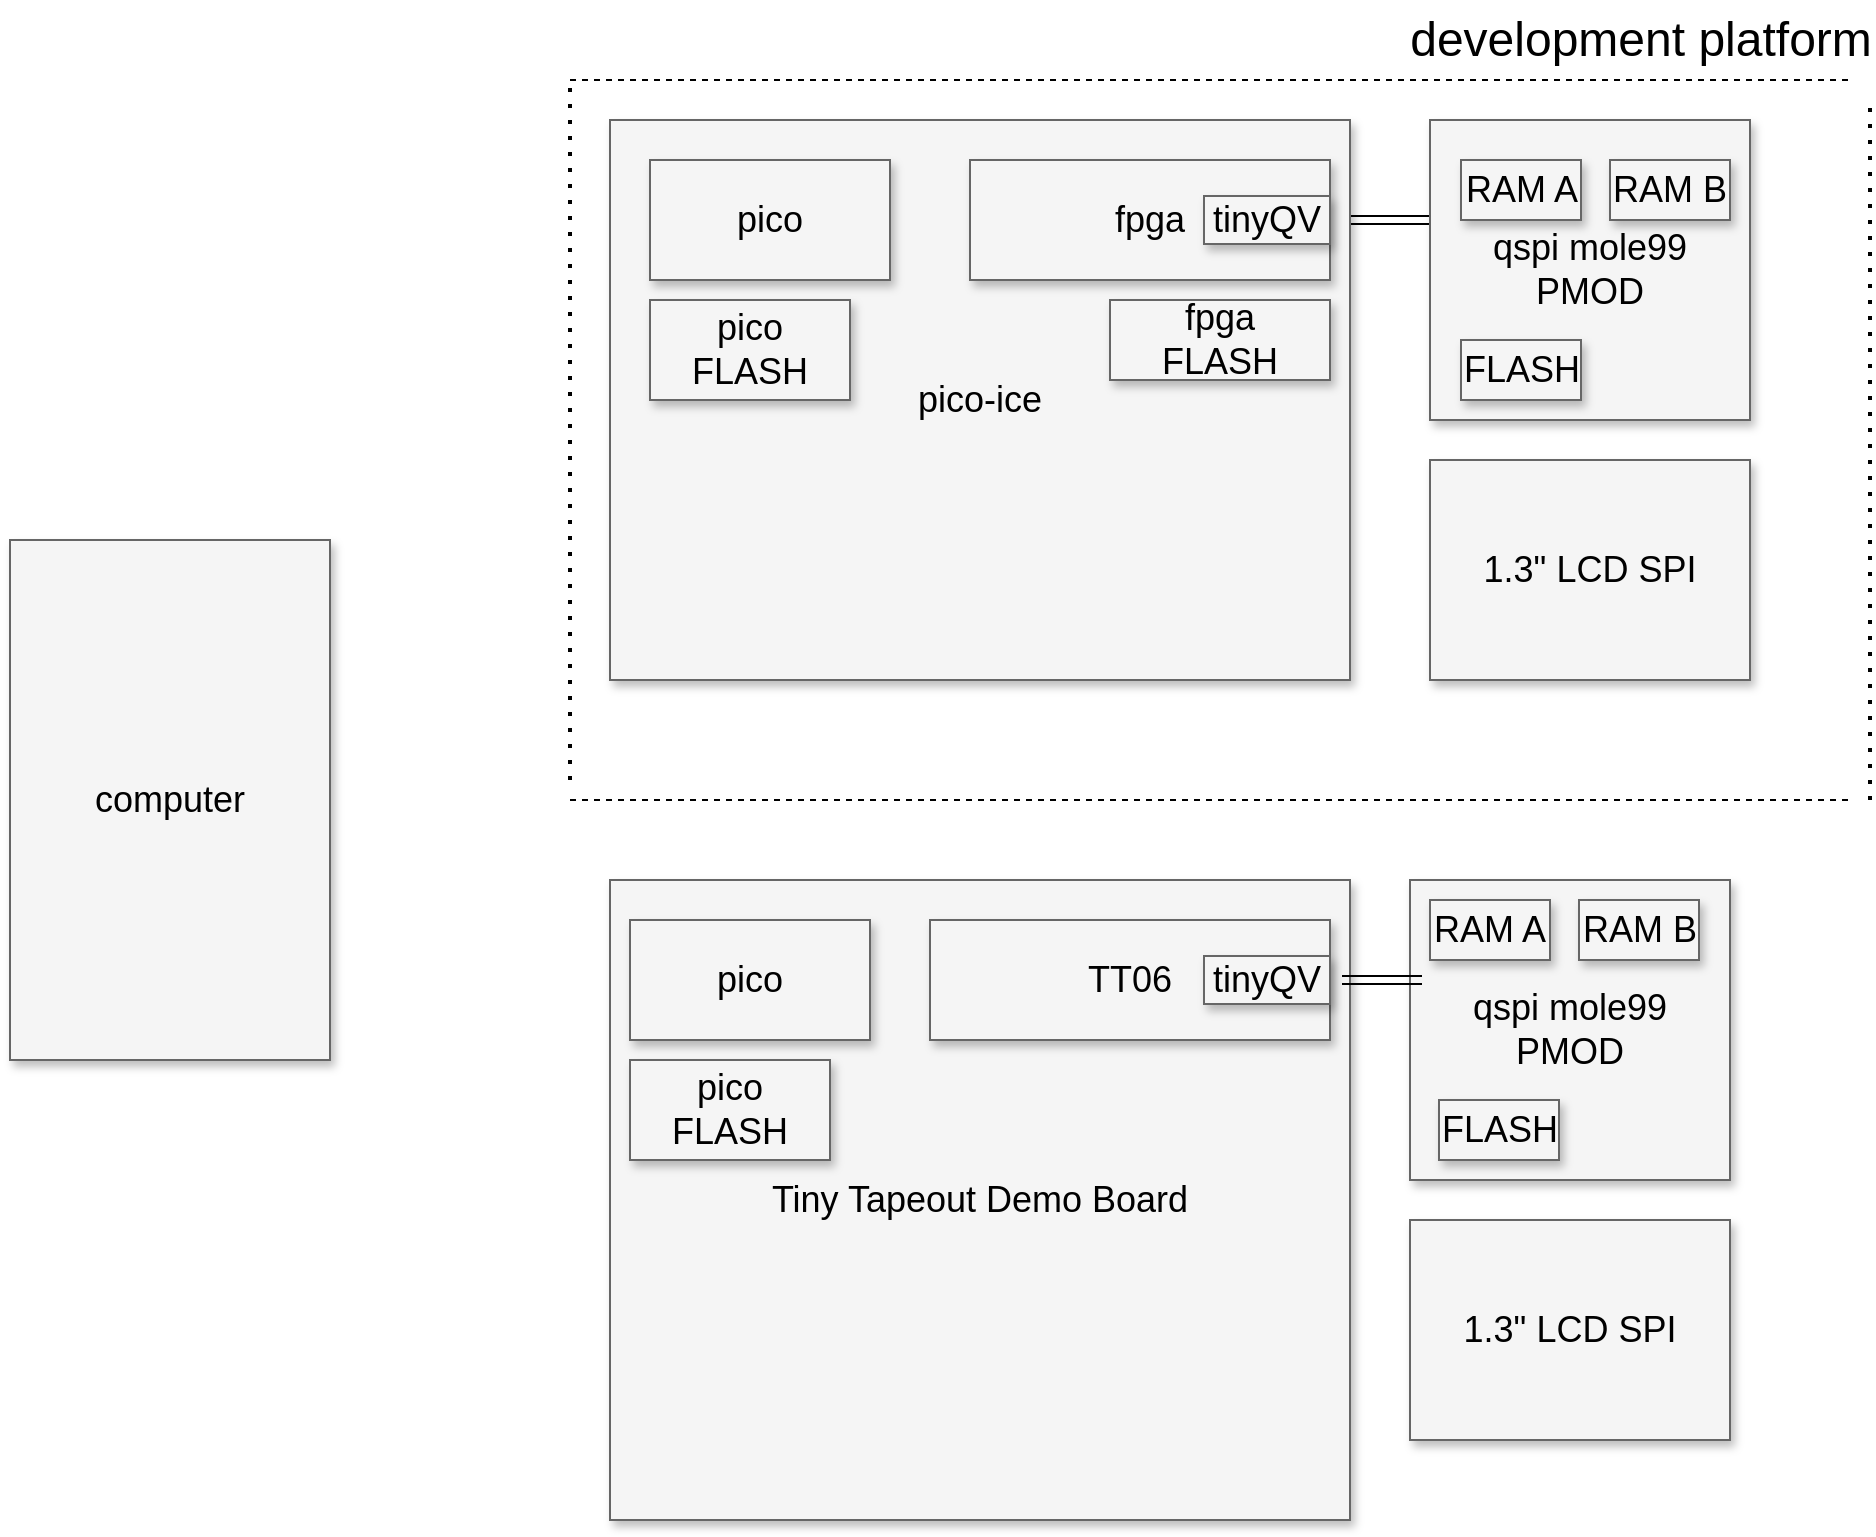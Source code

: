 <mxfile version="24.8.4">
  <diagram name="Page-1" id="90a13364-a465-7bf4-72fc-28e22215d7a0">
    <mxGraphModel dx="1140" dy="1057" grid="1" gridSize="10" guides="1" tooltips="1" connect="1" arrows="1" fold="1" page="1" pageScale="1.5" pageWidth="1169" pageHeight="826" background="none" math="0" shadow="0">
      <root>
        <mxCell id="0" style=";html=1;" />
        <mxCell id="1" style=";html=1;" parent="0" />
        <mxCell id="3a17f1ce550125da-13" style="edgeStyle=elbowEdgeStyle;rounded=0;html=1;startArrow=none;startFill=0;jettySize=auto;orthogonalLoop=1;fontSize=18;elbow=vertical;shape=link;" parent="1" source="3a17f1ce550125da-2" target="3a17f1ce550125da-4" edge="1">
          <mxGeometry relative="1" as="geometry">
            <Array as="points">
              <mxPoint x="1030" y="200" />
            </Array>
          </mxGeometry>
        </mxCell>
        <mxCell id="3a17f1ce550125da-2" value="pico-ice" style="whiteSpace=wrap;html=1;shadow=1;fontSize=18;fillColor=#f5f5f5;strokeColor=#666666;" parent="1" vertex="1">
          <mxGeometry x="640" y="150" width="370" height="280" as="geometry" />
        </mxCell>
        <mxCell id="3a17f1ce550125da-4" value="&lt;div&gt;qspi mole99&lt;br&gt;&lt;/div&gt;&lt;div&gt;PMOD&lt;br&gt;&lt;/div&gt;" style="whiteSpace=wrap;html=1;shadow=1;fontSize=18;fillColor=#f5f5f5;strokeColor=#666666;" parent="1" vertex="1">
          <mxGeometry x="1050" y="150" width="160" height="150" as="geometry" />
        </mxCell>
        <mxCell id="3a17f1ce550125da-5" value="fpga" style="whiteSpace=wrap;html=1;shadow=1;fontSize=18;fillColor=#f5f5f5;strokeColor=#666666;" parent="1" vertex="1">
          <mxGeometry x="820" y="170" width="180" height="60" as="geometry" />
        </mxCell>
        <mxCell id="3a17f1ce550125da-6" value="pico" style="whiteSpace=wrap;html=1;shadow=1;fontSize=18;fillColor=#f5f5f5;strokeColor=#666666;" parent="1" vertex="1">
          <mxGeometry x="660" y="170" width="120" height="60" as="geometry" />
        </mxCell>
        <mxCell id="3a17f1ce550125da-7" value="tinyQV" style="whiteSpace=wrap;html=1;shadow=1;fontSize=18;fillColor=#f5f5f5;strokeColor=#666666;" parent="1" vertex="1">
          <mxGeometry x="937" y="188" width="63" height="24" as="geometry" />
        </mxCell>
        <mxCell id="3a17f1ce550125da-8" value="computer" style="whiteSpace=wrap;html=1;shadow=1;fontSize=18;fillColor=#f5f5f5;strokeColor=#666666;" parent="1" vertex="1">
          <mxGeometry x="340" y="360" width="160" height="260" as="geometry" />
        </mxCell>
        <mxCell id="3a17f1ce550125da-9" value="&lt;div&gt;fpga&lt;br&gt;&lt;/div&gt;&lt;div&gt;FLASH&lt;/div&gt;" style="whiteSpace=wrap;html=1;shadow=1;fontSize=18;fillColor=#f5f5f5;strokeColor=#666666;" parent="1" vertex="1">
          <mxGeometry x="890" y="240" width="110" height="40" as="geometry" />
        </mxCell>
        <mxCell id="nI81fx_2xIRvmV9WYT-U-2" value="RAM A " style="whiteSpace=wrap;html=1;shadow=1;fontSize=18;fillColor=#f5f5f5;strokeColor=#666666;" vertex="1" parent="1">
          <mxGeometry x="1065.5" y="170" width="60" height="30" as="geometry" />
        </mxCell>
        <mxCell id="nI81fx_2xIRvmV9WYT-U-3" value="RAM B" style="whiteSpace=wrap;html=1;shadow=1;fontSize=18;fillColor=#f5f5f5;strokeColor=#666666;" vertex="1" parent="1">
          <mxGeometry x="1140" y="170" width="60" height="30" as="geometry" />
        </mxCell>
        <mxCell id="nI81fx_2xIRvmV9WYT-U-4" value="pico&lt;br&gt;FLASH" style="whiteSpace=wrap;html=1;shadow=1;fontSize=18;fillColor=#f5f5f5;strokeColor=#666666;" vertex="1" parent="1">
          <mxGeometry x="660" y="240" width="100" height="50" as="geometry" />
        </mxCell>
        <mxCell id="nI81fx_2xIRvmV9WYT-U-5" value="Tiny Tapeout Demo Board" style="whiteSpace=wrap;html=1;shadow=1;fontSize=18;fillColor=#f5f5f5;strokeColor=#666666;" vertex="1" parent="1">
          <mxGeometry x="640" y="530" width="370" height="320" as="geometry" />
        </mxCell>
        <mxCell id="nI81fx_2xIRvmV9WYT-U-6" value="TT06" style="whiteSpace=wrap;html=1;shadow=1;fontSize=18;fillColor=#f5f5f5;strokeColor=#666666;" vertex="1" parent="1">
          <mxGeometry x="800" y="550" width="200" height="60" as="geometry" />
        </mxCell>
        <mxCell id="nI81fx_2xIRvmV9WYT-U-7" value="tinyQV" style="whiteSpace=wrap;html=1;shadow=1;fontSize=18;fillColor=#f5f5f5;strokeColor=#666666;" vertex="1" parent="1">
          <mxGeometry x="937" y="568" width="63" height="24" as="geometry" />
        </mxCell>
        <mxCell id="nI81fx_2xIRvmV9WYT-U-8" value="&lt;div&gt;qspi mole99&lt;/div&gt;&lt;div&gt;PMOD&lt;br&gt;&lt;/div&gt;" style="whiteSpace=wrap;html=1;shadow=1;fontSize=18;fillColor=#f5f5f5;strokeColor=#666666;" vertex="1" parent="1">
          <mxGeometry x="1040" y="530" width="160" height="150" as="geometry" />
        </mxCell>
        <mxCell id="nI81fx_2xIRvmV9WYT-U-9" value="FLASH" style="whiteSpace=wrap;html=1;shadow=1;fontSize=18;fillColor=#f5f5f5;strokeColor=#666666;" vertex="1" parent="1">
          <mxGeometry x="1065.5" y="260" width="60" height="30" as="geometry" />
        </mxCell>
        <mxCell id="nI81fx_2xIRvmV9WYT-U-10" value="RAM A" style="whiteSpace=wrap;html=1;shadow=1;fontSize=18;fillColor=#f5f5f5;strokeColor=#666666;" vertex="1" parent="1">
          <mxGeometry x="1050" y="540" width="60" height="30" as="geometry" />
        </mxCell>
        <mxCell id="nI81fx_2xIRvmV9WYT-U-11" value="RAM B" style="whiteSpace=wrap;html=1;shadow=1;fontSize=18;fillColor=#f5f5f5;strokeColor=#666666;" vertex="1" parent="1">
          <mxGeometry x="1124.5" y="540" width="60" height="30" as="geometry" />
        </mxCell>
        <mxCell id="nI81fx_2xIRvmV9WYT-U-12" value="FLASH" style="whiteSpace=wrap;html=1;shadow=1;fontSize=18;fillColor=#f5f5f5;strokeColor=#666666;" vertex="1" parent="1">
          <mxGeometry x="1054.5" y="640" width="60" height="30" as="geometry" />
        </mxCell>
        <mxCell id="nI81fx_2xIRvmV9WYT-U-14" value="pico" style="whiteSpace=wrap;html=1;shadow=1;fontSize=18;fillColor=#f5f5f5;strokeColor=#666666;" vertex="1" parent="1">
          <mxGeometry x="650" y="550" width="120" height="60" as="geometry" />
        </mxCell>
        <mxCell id="nI81fx_2xIRvmV9WYT-U-15" value="pico&lt;br&gt;FLASH" style="whiteSpace=wrap;html=1;shadow=1;fontSize=18;fillColor=#f5f5f5;strokeColor=#666666;" vertex="1" parent="1">
          <mxGeometry x="650" y="620" width="100" height="50" as="geometry" />
        </mxCell>
        <mxCell id="nI81fx_2xIRvmV9WYT-U-16" style="edgeStyle=elbowEdgeStyle;rounded=0;html=1;startArrow=none;startFill=0;jettySize=auto;orthogonalLoop=1;fontSize=18;elbow=vertical;shape=link;" edge="1" parent="1">
          <mxGeometry relative="1" as="geometry">
            <mxPoint x="1006" y="580" as="sourcePoint" />
            <mxPoint x="1046" y="580" as="targetPoint" />
            <Array as="points">
              <mxPoint x="1026" y="580" />
            </Array>
          </mxGeometry>
        </mxCell>
        <mxCell id="nI81fx_2xIRvmV9WYT-U-17" value="&lt;div&gt;1.3&quot; LCD SPI&lt;br&gt;&lt;/div&gt;" style="whiteSpace=wrap;html=1;shadow=1;fontSize=18;fillColor=#f5f5f5;strokeColor=#666666;" vertex="1" parent="1">
          <mxGeometry x="1040" y="700" width="160" height="110" as="geometry" />
        </mxCell>
        <mxCell id="nI81fx_2xIRvmV9WYT-U-18" value="&lt;div&gt;1.3&quot; LCD SPI&lt;br&gt;&lt;/div&gt;" style="whiteSpace=wrap;html=1;shadow=1;fontSize=18;fillColor=#f5f5f5;strokeColor=#666666;" vertex="1" parent="1">
          <mxGeometry x="1050" y="320" width="160" height="110" as="geometry" />
        </mxCell>
        <mxCell id="nI81fx_2xIRvmV9WYT-U-19" value="" style="endArrow=none;dashed=1;html=1;dashPattern=1 3;strokeWidth=2;rounded=0;" edge="1" parent="1">
          <mxGeometry width="50" height="50" relative="1" as="geometry">
            <mxPoint x="620" y="480" as="sourcePoint" />
            <mxPoint x="620" y="130" as="targetPoint" />
          </mxGeometry>
        </mxCell>
        <mxCell id="nI81fx_2xIRvmV9WYT-U-20" value="" style="endArrow=none;dashed=1;html=1;rounded=0;" edge="1" parent="1">
          <mxGeometry width="50" height="50" relative="1" as="geometry">
            <mxPoint x="620" y="490" as="sourcePoint" />
            <mxPoint x="1260" y="490" as="targetPoint" />
          </mxGeometry>
        </mxCell>
        <mxCell id="nI81fx_2xIRvmV9WYT-U-21" value="" style="endArrow=none;dashed=1;html=1;rounded=0;" edge="1" parent="1">
          <mxGeometry width="50" height="50" relative="1" as="geometry">
            <mxPoint x="620" y="130" as="sourcePoint" />
            <mxPoint x="1260" y="130" as="targetPoint" />
          </mxGeometry>
        </mxCell>
        <mxCell id="nI81fx_2xIRvmV9WYT-U-22" value="" style="endArrow=none;dashed=1;html=1;dashPattern=1 3;strokeWidth=2;rounded=0;" edge="1" parent="1">
          <mxGeometry width="50" height="50" relative="1" as="geometry">
            <mxPoint x="1270" y="490" as="sourcePoint" />
            <mxPoint x="1270" y="140" as="targetPoint" />
          </mxGeometry>
        </mxCell>
        <mxCell id="nI81fx_2xIRvmV9WYT-U-23" value="development platform" style="text;strokeColor=none;fillColor=none;html=1;fontSize=24;fontStyle=0;verticalAlign=middle;align=center;" vertex="1" parent="1">
          <mxGeometry x="1104.5" y="90" width="100" height="40" as="geometry" />
        </mxCell>
      </root>
    </mxGraphModel>
  </diagram>
</mxfile>
